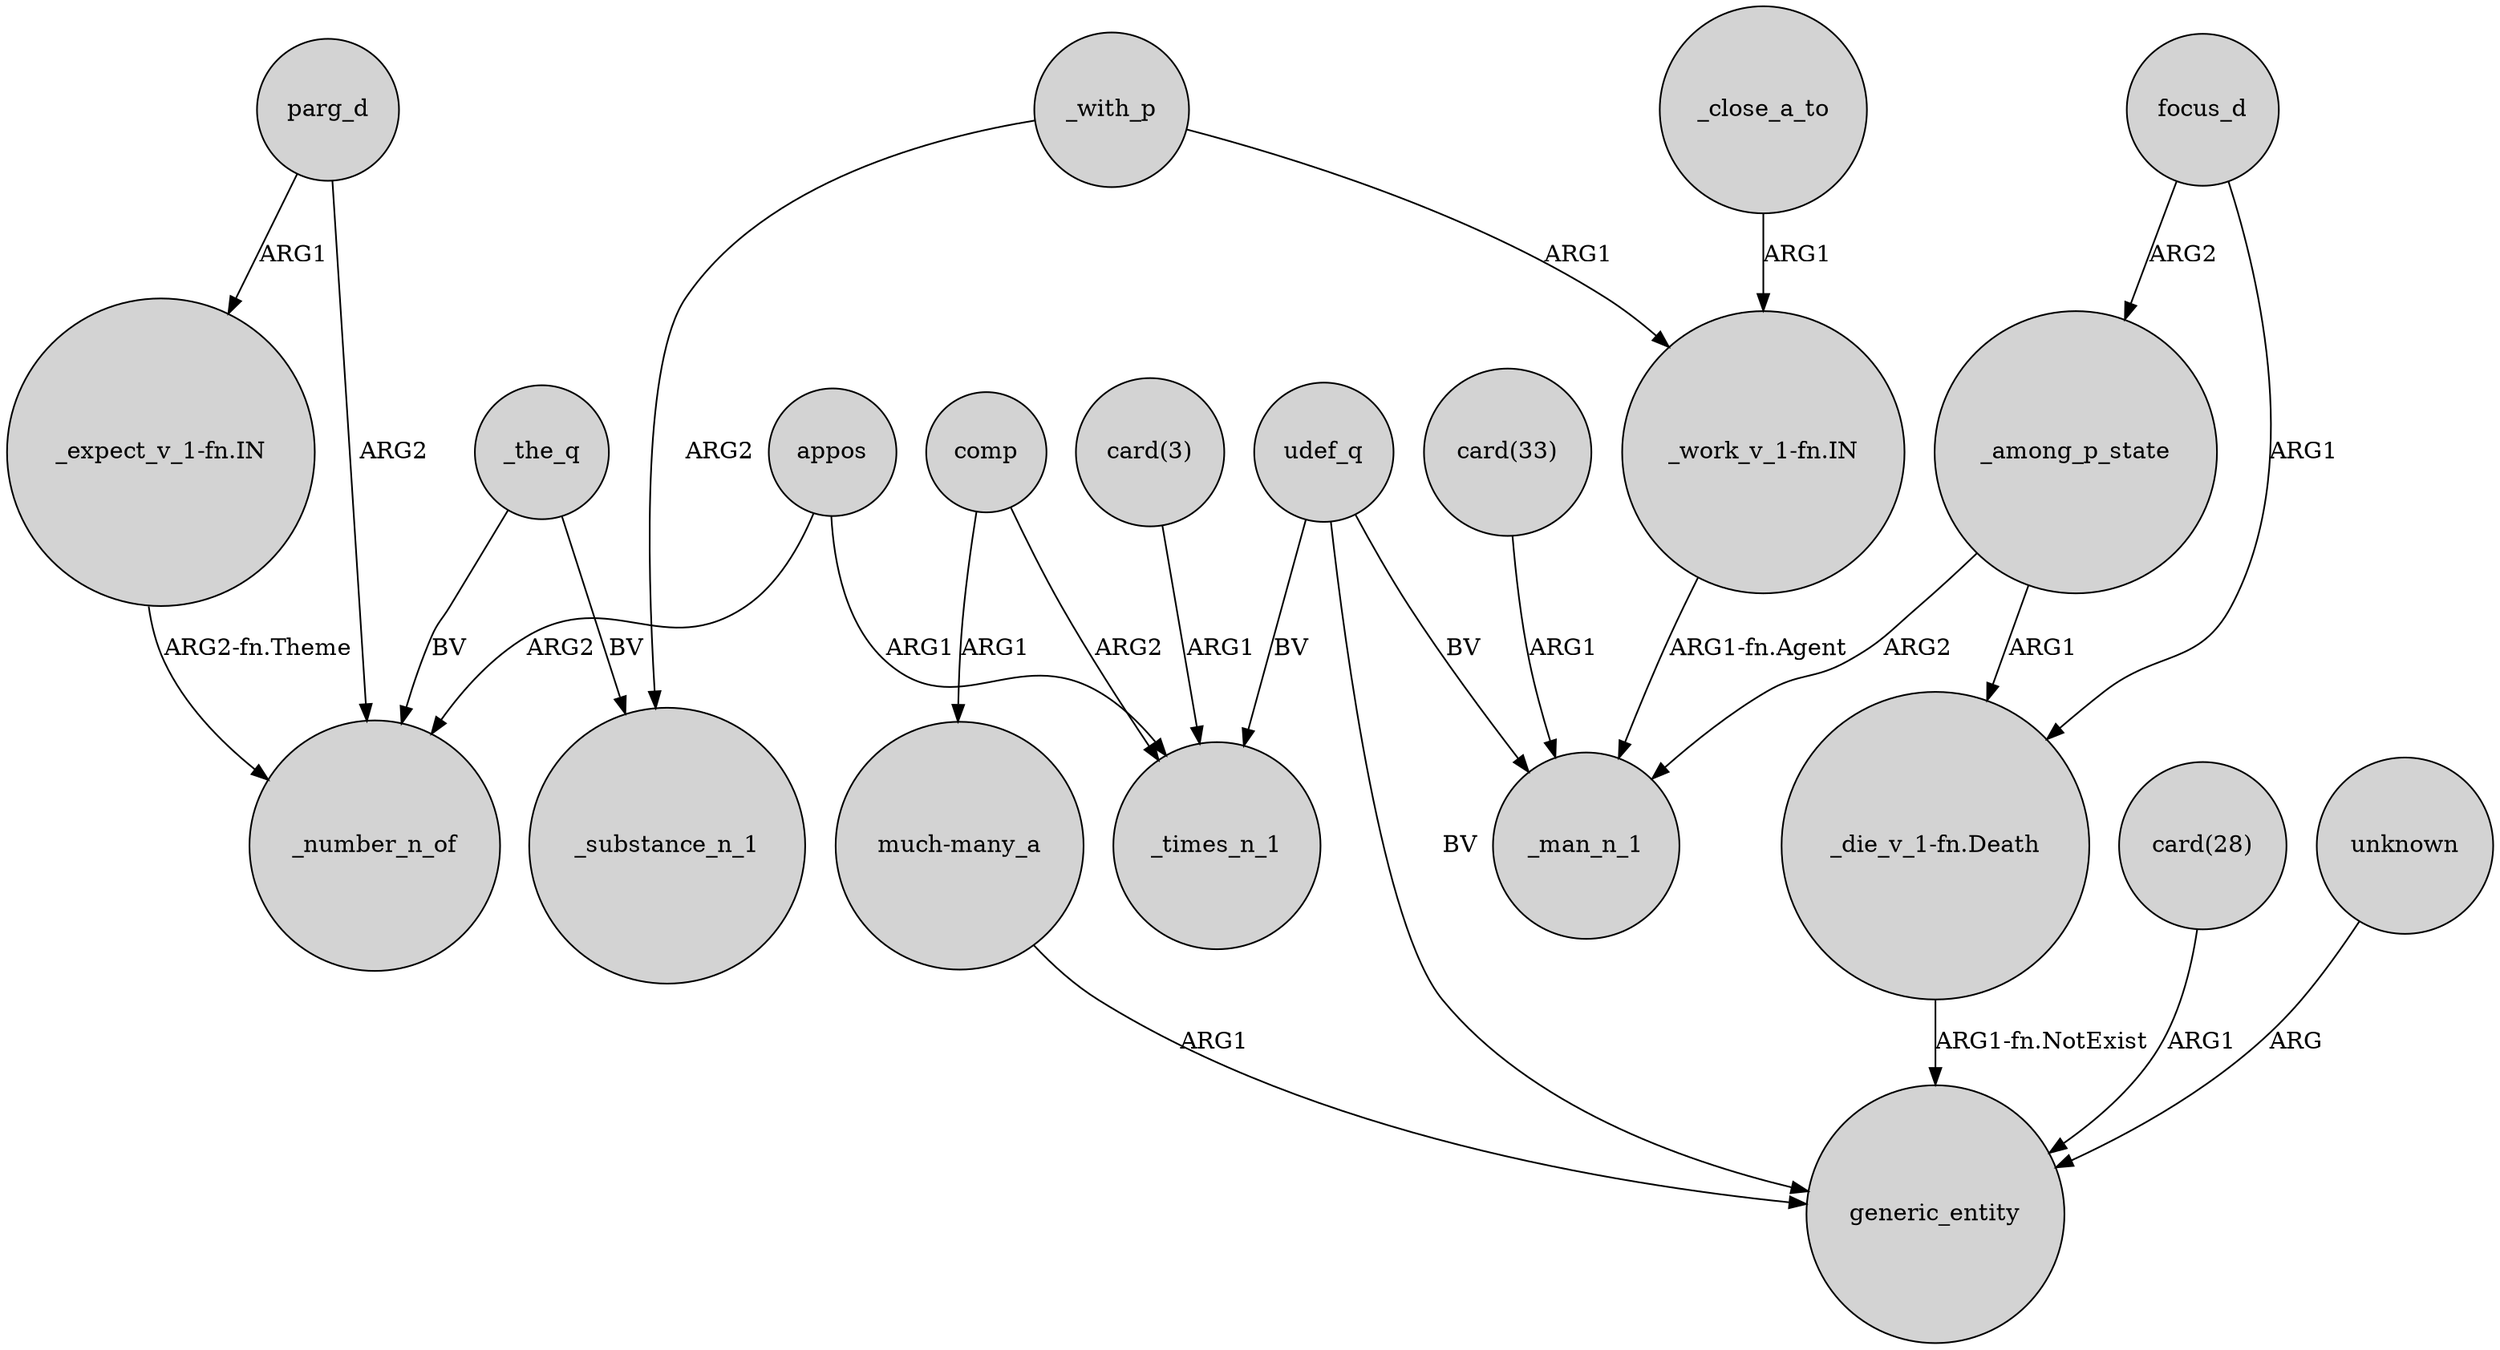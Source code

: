 digraph {
	node [shape=circle style=filled]
	_the_q -> _substance_n_1 [label=BV]
	udef_q -> generic_entity [label=BV]
	"much-many_a" -> generic_entity [label=ARG1]
	appos -> _times_n_1 [label=ARG1]
	_the_q -> _number_n_of [label=BV]
	udef_q -> _times_n_1 [label=BV]
	"_die_v_1-fn.Death" -> generic_entity [label="ARG1-fn.NotExist"]
	_among_p_state -> _man_n_1 [label=ARG2]
	appos -> _number_n_of [label=ARG2]
	"_work_v_1-fn.IN" -> _man_n_1 [label="ARG1-fn.Agent"]
	comp -> "much-many_a" [label=ARG1]
	"_expect_v_1-fn.IN" -> _number_n_of [label="ARG2-fn.Theme"]
	parg_d -> "_expect_v_1-fn.IN" [label=ARG1]
	"card(28)" -> generic_entity [label=ARG1]
	comp -> _times_n_1 [label=ARG2]
	_close_a_to -> "_work_v_1-fn.IN" [label=ARG1]
	focus_d -> "_die_v_1-fn.Death" [label=ARG1]
	_among_p_state -> "_die_v_1-fn.Death" [label=ARG1]
	udef_q -> _man_n_1 [label=BV]
	"card(3)" -> _times_n_1 [label=ARG1]
	parg_d -> _number_n_of [label=ARG2]
	_with_p -> _substance_n_1 [label=ARG2]
	"card(33)" -> _man_n_1 [label=ARG1]
	focus_d -> _among_p_state [label=ARG2]
	_with_p -> "_work_v_1-fn.IN" [label=ARG1]
	unknown -> generic_entity [label=ARG]
}
